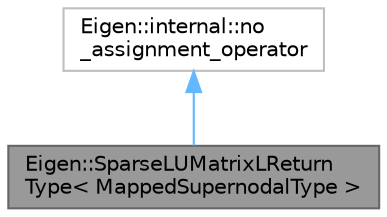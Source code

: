 digraph "Eigen::SparseLUMatrixLReturnType&lt; MappedSupernodalType &gt;"
{
 // LATEX_PDF_SIZE
  bgcolor="transparent";
  edge [fontname=Helvetica,fontsize=10,labelfontname=Helvetica,labelfontsize=10];
  node [fontname=Helvetica,fontsize=10,shape=box,height=0.2,width=0.4];
  Node1 [id="Node000001",label="Eigen::SparseLUMatrixLReturn\lType\< MappedSupernodalType \>",height=0.2,width=0.4,color="gray40", fillcolor="grey60", style="filled", fontcolor="black",tooltip=" "];
  Node2 -> Node1 [id="edge2_Node000001_Node000002",dir="back",color="steelblue1",style="solid",tooltip=" "];
  Node2 [id="Node000002",label="Eigen::internal::no\l_assignment_operator",height=0.2,width=0.4,color="grey75", fillcolor="white", style="filled",URL="$classEigen_1_1internal_1_1no__assignment__operator.html",tooltip=" "];
}
